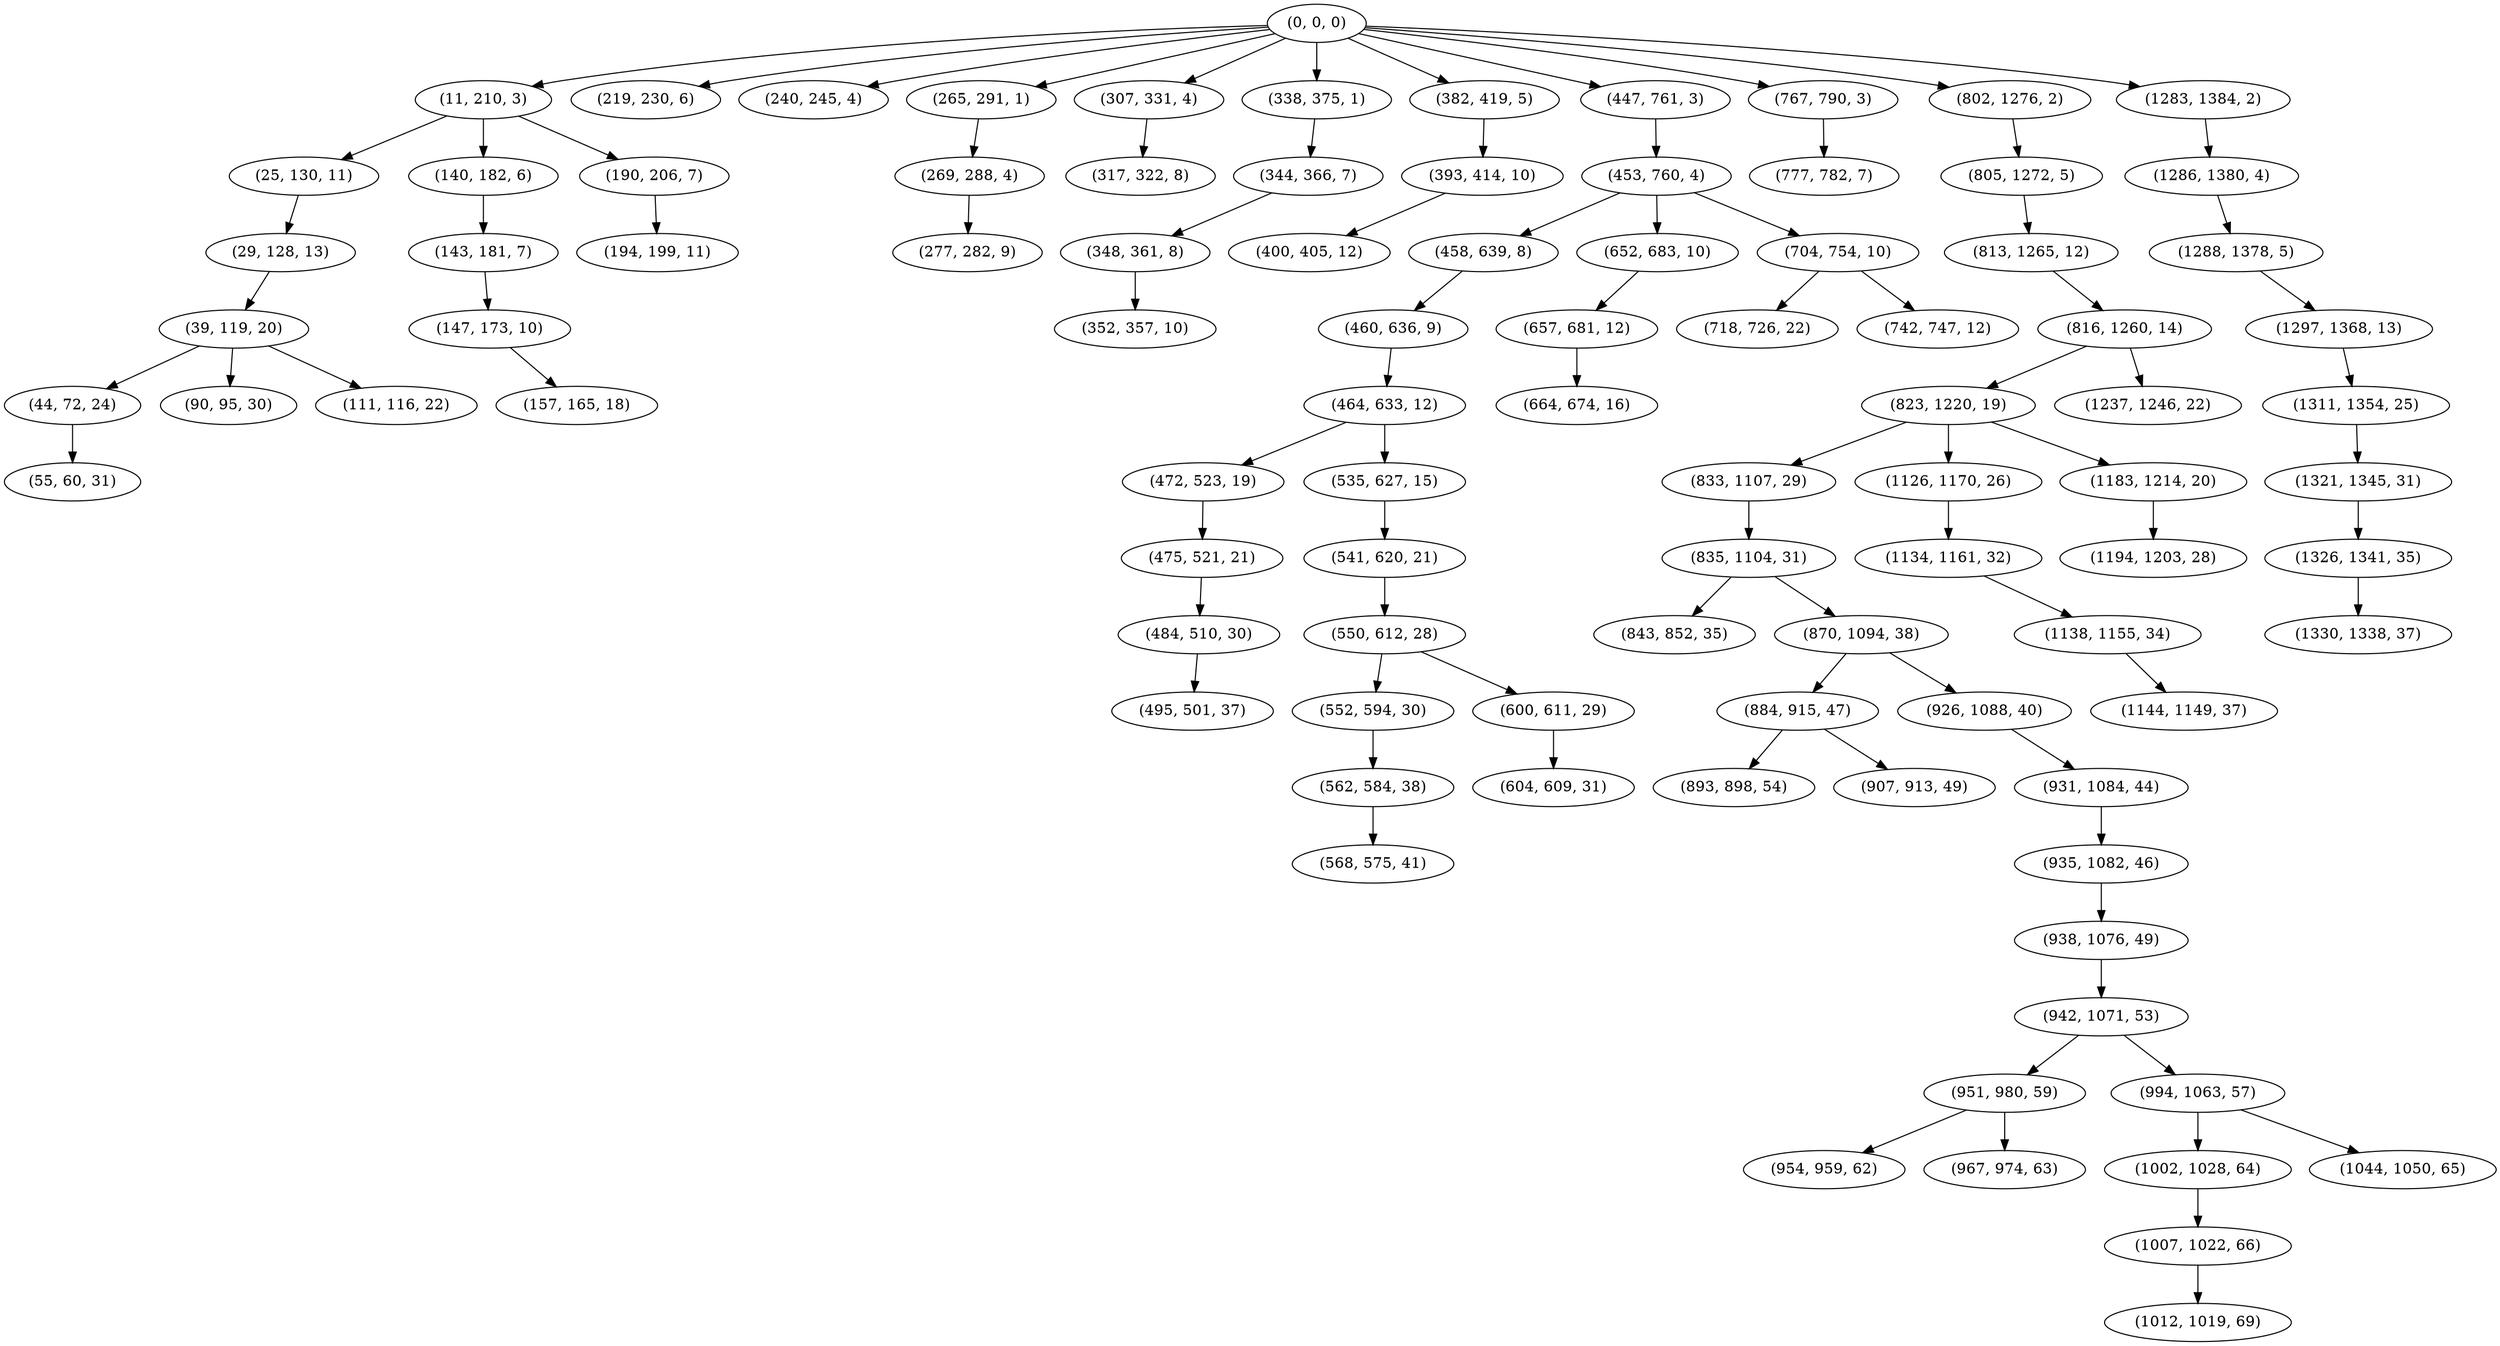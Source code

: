 digraph tree {
    "(0, 0, 0)";
    "(11, 210, 3)";
    "(25, 130, 11)";
    "(29, 128, 13)";
    "(39, 119, 20)";
    "(44, 72, 24)";
    "(55, 60, 31)";
    "(90, 95, 30)";
    "(111, 116, 22)";
    "(140, 182, 6)";
    "(143, 181, 7)";
    "(147, 173, 10)";
    "(157, 165, 18)";
    "(190, 206, 7)";
    "(194, 199, 11)";
    "(219, 230, 6)";
    "(240, 245, 4)";
    "(265, 291, 1)";
    "(269, 288, 4)";
    "(277, 282, 9)";
    "(307, 331, 4)";
    "(317, 322, 8)";
    "(338, 375, 1)";
    "(344, 366, 7)";
    "(348, 361, 8)";
    "(352, 357, 10)";
    "(382, 419, 5)";
    "(393, 414, 10)";
    "(400, 405, 12)";
    "(447, 761, 3)";
    "(453, 760, 4)";
    "(458, 639, 8)";
    "(460, 636, 9)";
    "(464, 633, 12)";
    "(472, 523, 19)";
    "(475, 521, 21)";
    "(484, 510, 30)";
    "(495, 501, 37)";
    "(535, 627, 15)";
    "(541, 620, 21)";
    "(550, 612, 28)";
    "(552, 594, 30)";
    "(562, 584, 38)";
    "(568, 575, 41)";
    "(600, 611, 29)";
    "(604, 609, 31)";
    "(652, 683, 10)";
    "(657, 681, 12)";
    "(664, 674, 16)";
    "(704, 754, 10)";
    "(718, 726, 22)";
    "(742, 747, 12)";
    "(767, 790, 3)";
    "(777, 782, 7)";
    "(802, 1276, 2)";
    "(805, 1272, 5)";
    "(813, 1265, 12)";
    "(816, 1260, 14)";
    "(823, 1220, 19)";
    "(833, 1107, 29)";
    "(835, 1104, 31)";
    "(843, 852, 35)";
    "(870, 1094, 38)";
    "(884, 915, 47)";
    "(893, 898, 54)";
    "(907, 913, 49)";
    "(926, 1088, 40)";
    "(931, 1084, 44)";
    "(935, 1082, 46)";
    "(938, 1076, 49)";
    "(942, 1071, 53)";
    "(951, 980, 59)";
    "(954, 959, 62)";
    "(967, 974, 63)";
    "(994, 1063, 57)";
    "(1002, 1028, 64)";
    "(1007, 1022, 66)";
    "(1012, 1019, 69)";
    "(1044, 1050, 65)";
    "(1126, 1170, 26)";
    "(1134, 1161, 32)";
    "(1138, 1155, 34)";
    "(1144, 1149, 37)";
    "(1183, 1214, 20)";
    "(1194, 1203, 28)";
    "(1237, 1246, 22)";
    "(1283, 1384, 2)";
    "(1286, 1380, 4)";
    "(1288, 1378, 5)";
    "(1297, 1368, 13)";
    "(1311, 1354, 25)";
    "(1321, 1345, 31)";
    "(1326, 1341, 35)";
    "(1330, 1338, 37)";
    "(0, 0, 0)" -> "(11, 210, 3)";
    "(0, 0, 0)" -> "(219, 230, 6)";
    "(0, 0, 0)" -> "(240, 245, 4)";
    "(0, 0, 0)" -> "(265, 291, 1)";
    "(0, 0, 0)" -> "(307, 331, 4)";
    "(0, 0, 0)" -> "(338, 375, 1)";
    "(0, 0, 0)" -> "(382, 419, 5)";
    "(0, 0, 0)" -> "(447, 761, 3)";
    "(0, 0, 0)" -> "(767, 790, 3)";
    "(0, 0, 0)" -> "(802, 1276, 2)";
    "(0, 0, 0)" -> "(1283, 1384, 2)";
    "(11, 210, 3)" -> "(25, 130, 11)";
    "(11, 210, 3)" -> "(140, 182, 6)";
    "(11, 210, 3)" -> "(190, 206, 7)";
    "(25, 130, 11)" -> "(29, 128, 13)";
    "(29, 128, 13)" -> "(39, 119, 20)";
    "(39, 119, 20)" -> "(44, 72, 24)";
    "(39, 119, 20)" -> "(90, 95, 30)";
    "(39, 119, 20)" -> "(111, 116, 22)";
    "(44, 72, 24)" -> "(55, 60, 31)";
    "(140, 182, 6)" -> "(143, 181, 7)";
    "(143, 181, 7)" -> "(147, 173, 10)";
    "(147, 173, 10)" -> "(157, 165, 18)";
    "(190, 206, 7)" -> "(194, 199, 11)";
    "(265, 291, 1)" -> "(269, 288, 4)";
    "(269, 288, 4)" -> "(277, 282, 9)";
    "(307, 331, 4)" -> "(317, 322, 8)";
    "(338, 375, 1)" -> "(344, 366, 7)";
    "(344, 366, 7)" -> "(348, 361, 8)";
    "(348, 361, 8)" -> "(352, 357, 10)";
    "(382, 419, 5)" -> "(393, 414, 10)";
    "(393, 414, 10)" -> "(400, 405, 12)";
    "(447, 761, 3)" -> "(453, 760, 4)";
    "(453, 760, 4)" -> "(458, 639, 8)";
    "(453, 760, 4)" -> "(652, 683, 10)";
    "(453, 760, 4)" -> "(704, 754, 10)";
    "(458, 639, 8)" -> "(460, 636, 9)";
    "(460, 636, 9)" -> "(464, 633, 12)";
    "(464, 633, 12)" -> "(472, 523, 19)";
    "(464, 633, 12)" -> "(535, 627, 15)";
    "(472, 523, 19)" -> "(475, 521, 21)";
    "(475, 521, 21)" -> "(484, 510, 30)";
    "(484, 510, 30)" -> "(495, 501, 37)";
    "(535, 627, 15)" -> "(541, 620, 21)";
    "(541, 620, 21)" -> "(550, 612, 28)";
    "(550, 612, 28)" -> "(552, 594, 30)";
    "(550, 612, 28)" -> "(600, 611, 29)";
    "(552, 594, 30)" -> "(562, 584, 38)";
    "(562, 584, 38)" -> "(568, 575, 41)";
    "(600, 611, 29)" -> "(604, 609, 31)";
    "(652, 683, 10)" -> "(657, 681, 12)";
    "(657, 681, 12)" -> "(664, 674, 16)";
    "(704, 754, 10)" -> "(718, 726, 22)";
    "(704, 754, 10)" -> "(742, 747, 12)";
    "(767, 790, 3)" -> "(777, 782, 7)";
    "(802, 1276, 2)" -> "(805, 1272, 5)";
    "(805, 1272, 5)" -> "(813, 1265, 12)";
    "(813, 1265, 12)" -> "(816, 1260, 14)";
    "(816, 1260, 14)" -> "(823, 1220, 19)";
    "(816, 1260, 14)" -> "(1237, 1246, 22)";
    "(823, 1220, 19)" -> "(833, 1107, 29)";
    "(823, 1220, 19)" -> "(1126, 1170, 26)";
    "(823, 1220, 19)" -> "(1183, 1214, 20)";
    "(833, 1107, 29)" -> "(835, 1104, 31)";
    "(835, 1104, 31)" -> "(843, 852, 35)";
    "(835, 1104, 31)" -> "(870, 1094, 38)";
    "(870, 1094, 38)" -> "(884, 915, 47)";
    "(870, 1094, 38)" -> "(926, 1088, 40)";
    "(884, 915, 47)" -> "(893, 898, 54)";
    "(884, 915, 47)" -> "(907, 913, 49)";
    "(926, 1088, 40)" -> "(931, 1084, 44)";
    "(931, 1084, 44)" -> "(935, 1082, 46)";
    "(935, 1082, 46)" -> "(938, 1076, 49)";
    "(938, 1076, 49)" -> "(942, 1071, 53)";
    "(942, 1071, 53)" -> "(951, 980, 59)";
    "(942, 1071, 53)" -> "(994, 1063, 57)";
    "(951, 980, 59)" -> "(954, 959, 62)";
    "(951, 980, 59)" -> "(967, 974, 63)";
    "(994, 1063, 57)" -> "(1002, 1028, 64)";
    "(994, 1063, 57)" -> "(1044, 1050, 65)";
    "(1002, 1028, 64)" -> "(1007, 1022, 66)";
    "(1007, 1022, 66)" -> "(1012, 1019, 69)";
    "(1126, 1170, 26)" -> "(1134, 1161, 32)";
    "(1134, 1161, 32)" -> "(1138, 1155, 34)";
    "(1138, 1155, 34)" -> "(1144, 1149, 37)";
    "(1183, 1214, 20)" -> "(1194, 1203, 28)";
    "(1283, 1384, 2)" -> "(1286, 1380, 4)";
    "(1286, 1380, 4)" -> "(1288, 1378, 5)";
    "(1288, 1378, 5)" -> "(1297, 1368, 13)";
    "(1297, 1368, 13)" -> "(1311, 1354, 25)";
    "(1311, 1354, 25)" -> "(1321, 1345, 31)";
    "(1321, 1345, 31)" -> "(1326, 1341, 35)";
    "(1326, 1341, 35)" -> "(1330, 1338, 37)";
}
